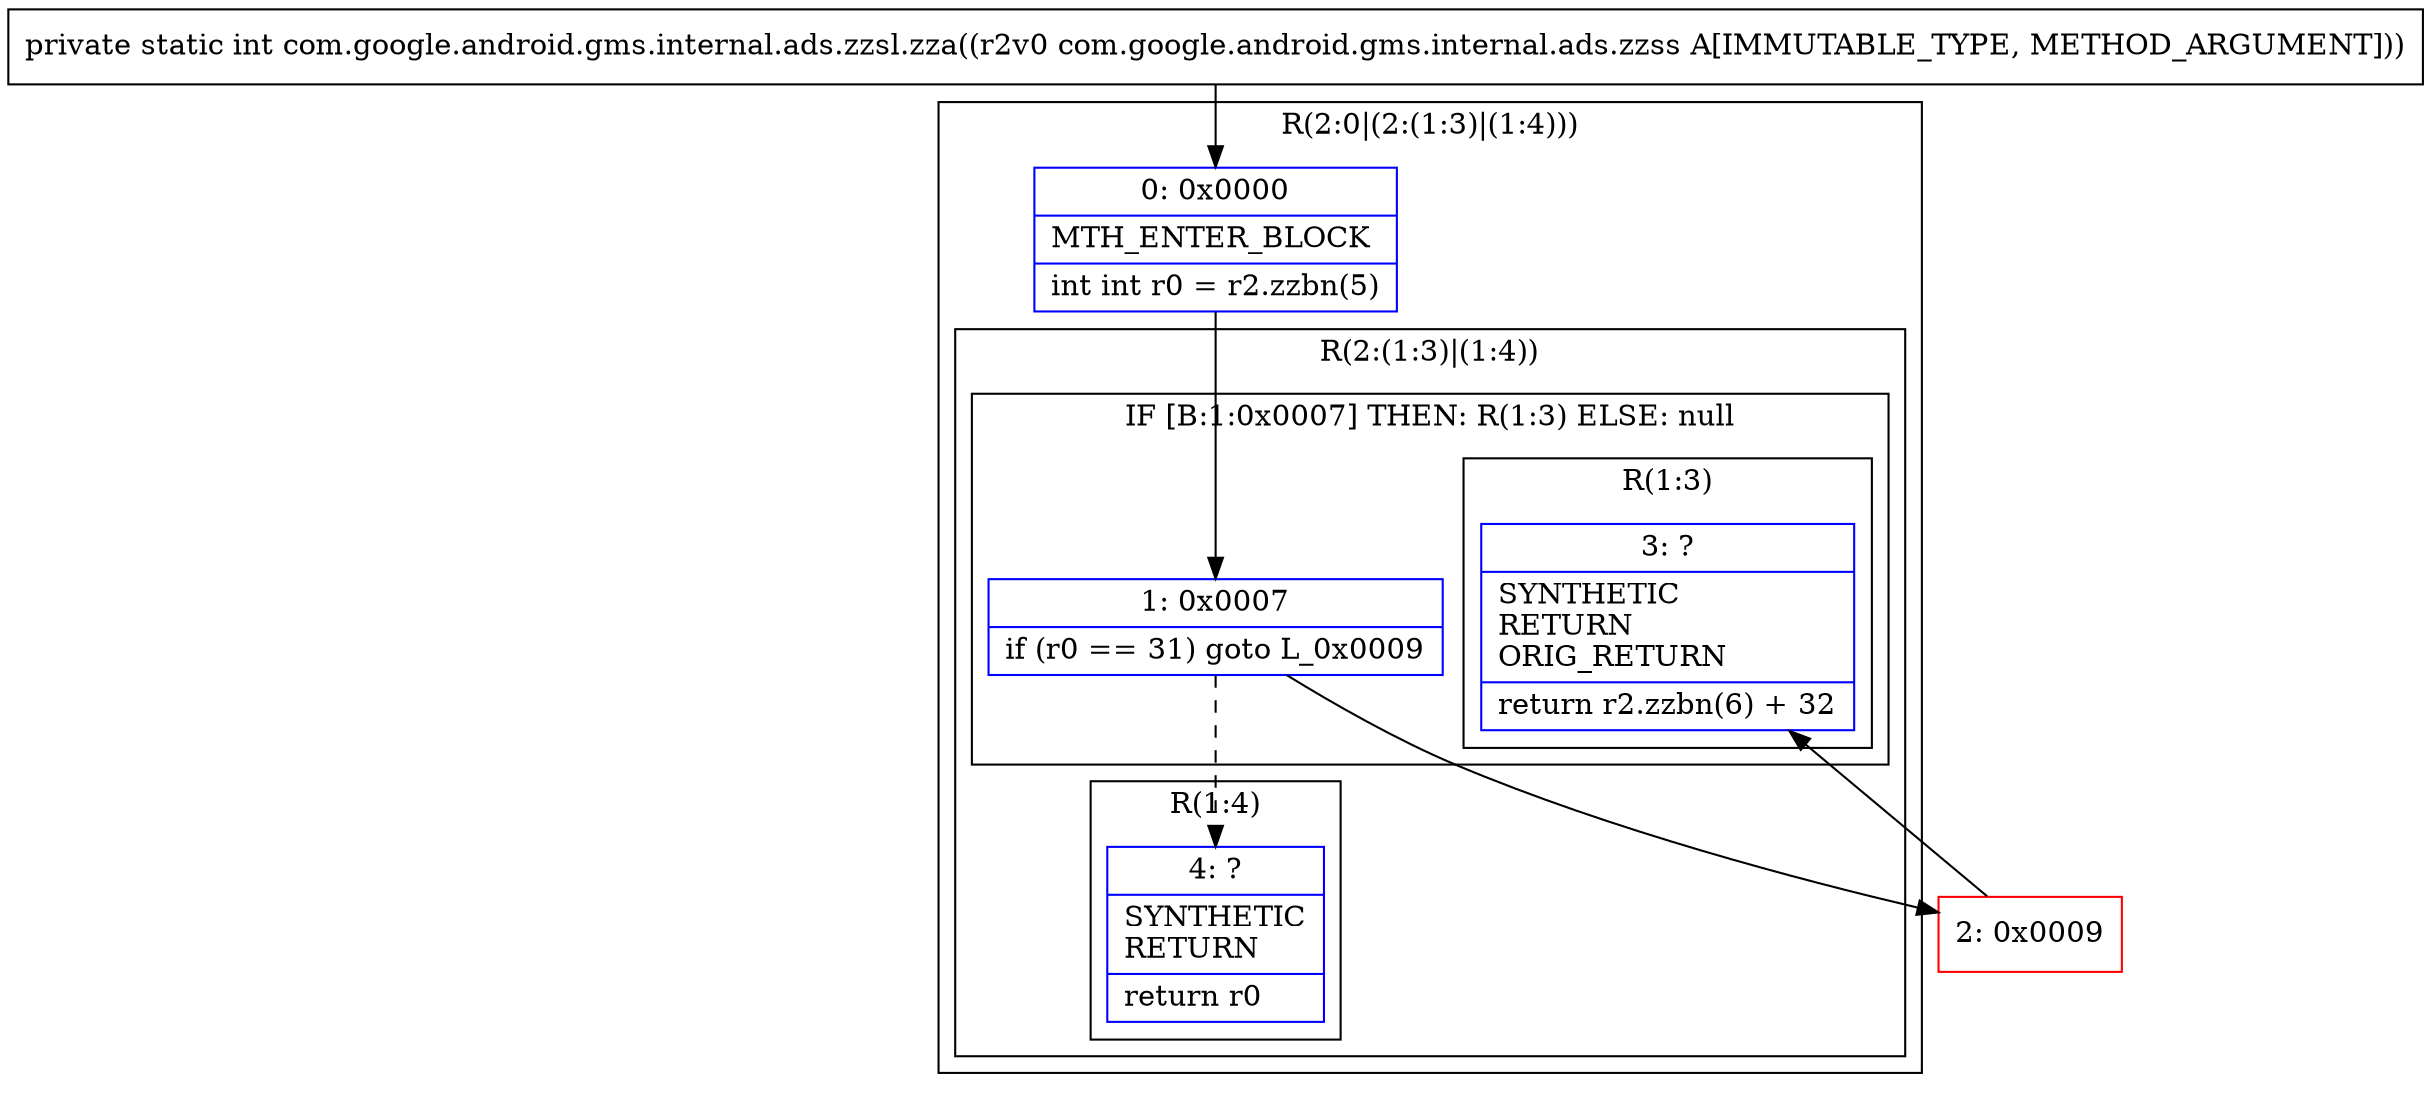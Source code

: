 digraph "CFG forcom.google.android.gms.internal.ads.zzsl.zza(Lcom\/google\/android\/gms\/internal\/ads\/zzss;)I" {
subgraph cluster_Region_2115758638 {
label = "R(2:0|(2:(1:3)|(1:4)))";
node [shape=record,color=blue];
Node_0 [shape=record,label="{0\:\ 0x0000|MTH_ENTER_BLOCK\l|int int r0 = r2.zzbn(5)\l}"];
subgraph cluster_Region_328164984 {
label = "R(2:(1:3)|(1:4))";
node [shape=record,color=blue];
subgraph cluster_IfRegion_217142961 {
label = "IF [B:1:0x0007] THEN: R(1:3) ELSE: null";
node [shape=record,color=blue];
Node_1 [shape=record,label="{1\:\ 0x0007|if (r0 == 31) goto L_0x0009\l}"];
subgraph cluster_Region_1907239325 {
label = "R(1:3)";
node [shape=record,color=blue];
Node_3 [shape=record,label="{3\:\ ?|SYNTHETIC\lRETURN\lORIG_RETURN\l|return r2.zzbn(6) + 32\l}"];
}
}
subgraph cluster_Region_925433334 {
label = "R(1:4)";
node [shape=record,color=blue];
Node_4 [shape=record,label="{4\:\ ?|SYNTHETIC\lRETURN\l|return r0\l}"];
}
}
}
Node_2 [shape=record,color=red,label="{2\:\ 0x0009}"];
MethodNode[shape=record,label="{private static int com.google.android.gms.internal.ads.zzsl.zza((r2v0 com.google.android.gms.internal.ads.zzss A[IMMUTABLE_TYPE, METHOD_ARGUMENT])) }"];
MethodNode -> Node_0;
Node_0 -> Node_1;
Node_1 -> Node_2;
Node_1 -> Node_4[style=dashed];
Node_2 -> Node_3;
}

